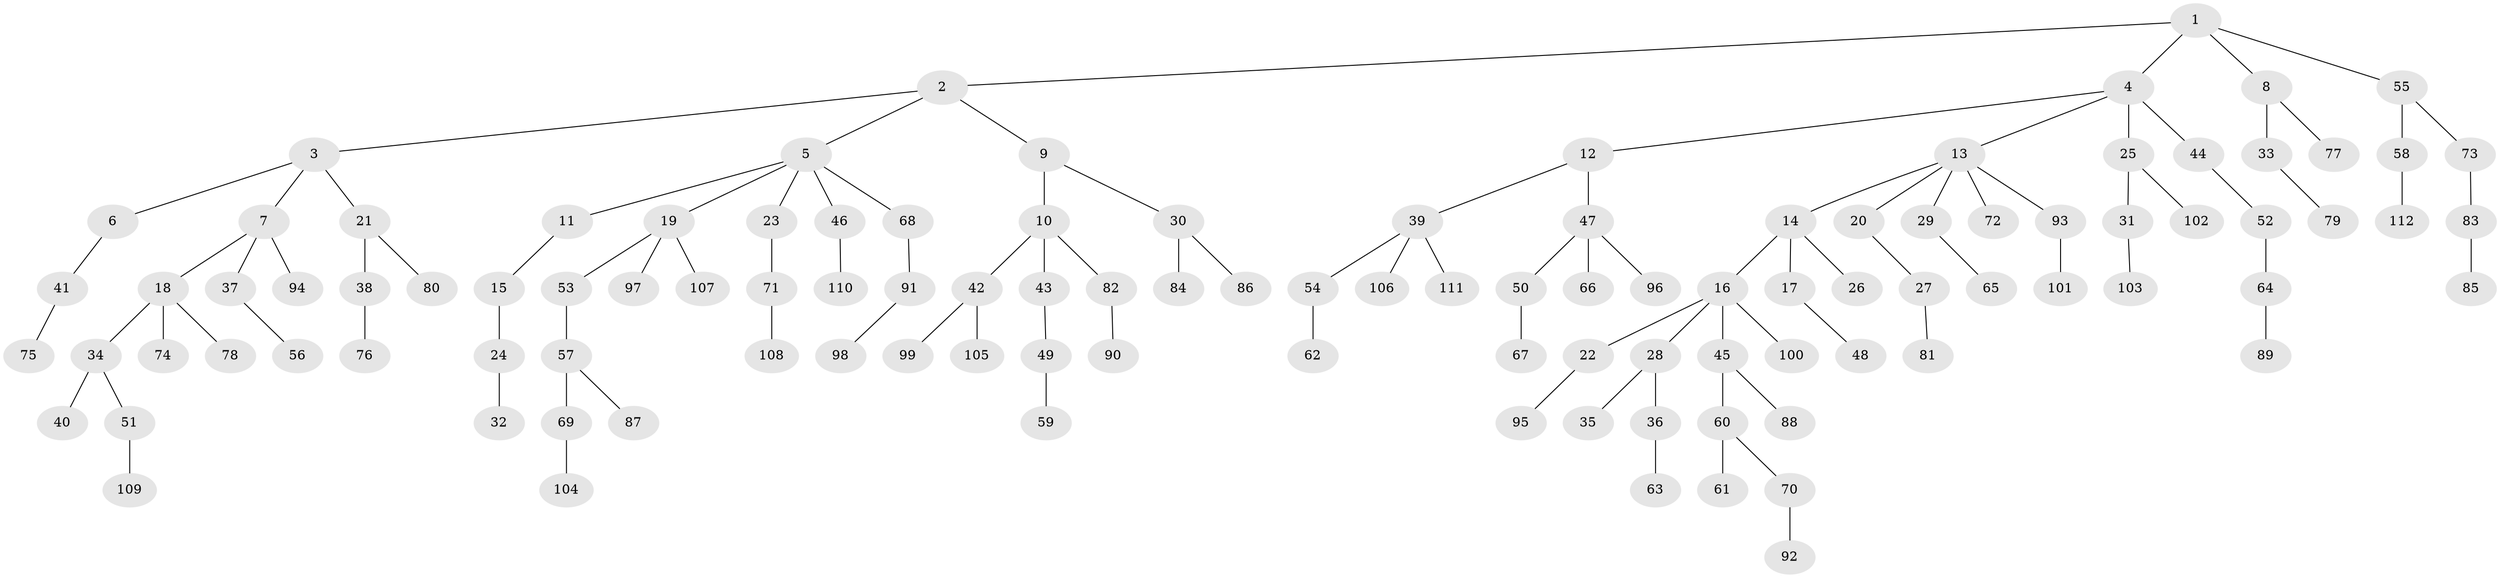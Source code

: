 // coarse degree distribution, {4: 0.06666666666666667, 5: 0.02666666666666667, 9: 0.013333333333333334, 6: 0.02666666666666667, 2: 0.18666666666666668, 3: 0.12, 1: 0.56}
// Generated by graph-tools (version 1.1) at 2025/42/03/06/25 10:42:04]
// undirected, 112 vertices, 111 edges
graph export_dot {
graph [start="1"]
  node [color=gray90,style=filled];
  1;
  2;
  3;
  4;
  5;
  6;
  7;
  8;
  9;
  10;
  11;
  12;
  13;
  14;
  15;
  16;
  17;
  18;
  19;
  20;
  21;
  22;
  23;
  24;
  25;
  26;
  27;
  28;
  29;
  30;
  31;
  32;
  33;
  34;
  35;
  36;
  37;
  38;
  39;
  40;
  41;
  42;
  43;
  44;
  45;
  46;
  47;
  48;
  49;
  50;
  51;
  52;
  53;
  54;
  55;
  56;
  57;
  58;
  59;
  60;
  61;
  62;
  63;
  64;
  65;
  66;
  67;
  68;
  69;
  70;
  71;
  72;
  73;
  74;
  75;
  76;
  77;
  78;
  79;
  80;
  81;
  82;
  83;
  84;
  85;
  86;
  87;
  88;
  89;
  90;
  91;
  92;
  93;
  94;
  95;
  96;
  97;
  98;
  99;
  100;
  101;
  102;
  103;
  104;
  105;
  106;
  107;
  108;
  109;
  110;
  111;
  112;
  1 -- 2;
  1 -- 4;
  1 -- 8;
  1 -- 55;
  2 -- 3;
  2 -- 5;
  2 -- 9;
  3 -- 6;
  3 -- 7;
  3 -- 21;
  4 -- 12;
  4 -- 13;
  4 -- 25;
  4 -- 44;
  5 -- 11;
  5 -- 19;
  5 -- 23;
  5 -- 46;
  5 -- 68;
  6 -- 41;
  7 -- 18;
  7 -- 37;
  7 -- 94;
  8 -- 33;
  8 -- 77;
  9 -- 10;
  9 -- 30;
  10 -- 42;
  10 -- 43;
  10 -- 82;
  11 -- 15;
  12 -- 39;
  12 -- 47;
  13 -- 14;
  13 -- 20;
  13 -- 29;
  13 -- 72;
  13 -- 93;
  14 -- 16;
  14 -- 17;
  14 -- 26;
  15 -- 24;
  16 -- 22;
  16 -- 28;
  16 -- 45;
  16 -- 100;
  17 -- 48;
  18 -- 34;
  18 -- 74;
  18 -- 78;
  19 -- 53;
  19 -- 97;
  19 -- 107;
  20 -- 27;
  21 -- 38;
  21 -- 80;
  22 -- 95;
  23 -- 71;
  24 -- 32;
  25 -- 31;
  25 -- 102;
  27 -- 81;
  28 -- 35;
  28 -- 36;
  29 -- 65;
  30 -- 84;
  30 -- 86;
  31 -- 103;
  33 -- 79;
  34 -- 40;
  34 -- 51;
  36 -- 63;
  37 -- 56;
  38 -- 76;
  39 -- 54;
  39 -- 106;
  39 -- 111;
  41 -- 75;
  42 -- 99;
  42 -- 105;
  43 -- 49;
  44 -- 52;
  45 -- 60;
  45 -- 88;
  46 -- 110;
  47 -- 50;
  47 -- 66;
  47 -- 96;
  49 -- 59;
  50 -- 67;
  51 -- 109;
  52 -- 64;
  53 -- 57;
  54 -- 62;
  55 -- 58;
  55 -- 73;
  57 -- 69;
  57 -- 87;
  58 -- 112;
  60 -- 61;
  60 -- 70;
  64 -- 89;
  68 -- 91;
  69 -- 104;
  70 -- 92;
  71 -- 108;
  73 -- 83;
  82 -- 90;
  83 -- 85;
  91 -- 98;
  93 -- 101;
}
